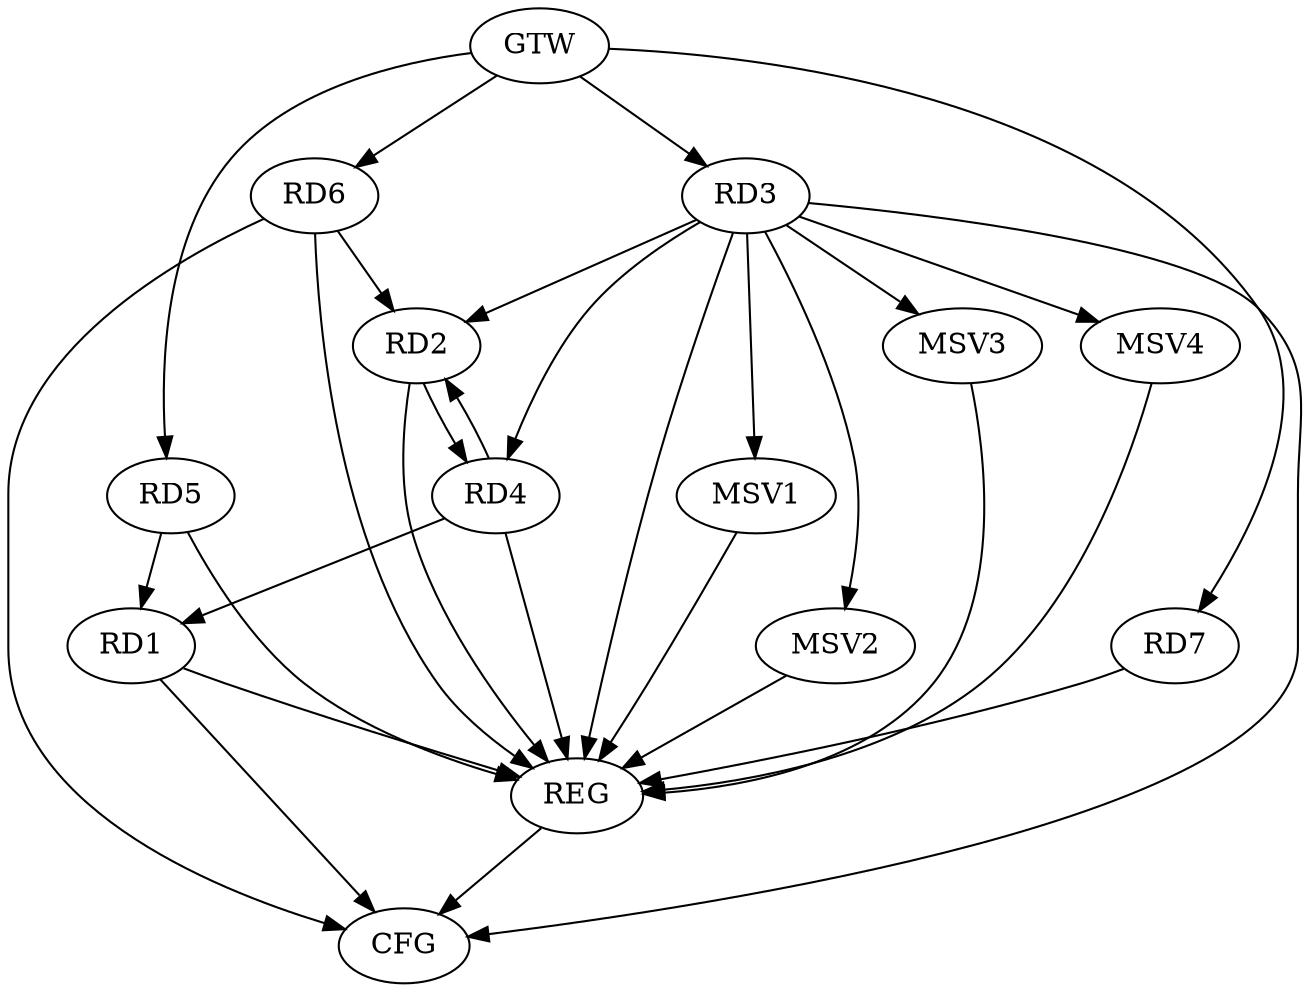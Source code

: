 strict digraph G {
  RD1 [ label="RD1" ];
  RD2 [ label="RD2" ];
  RD3 [ label="RD3" ];
  RD4 [ label="RD4" ];
  RD5 [ label="RD5" ];
  RD6 [ label="RD6" ];
  RD7 [ label="RD7" ];
  GTW [ label="GTW" ];
  REG [ label="REG" ];
  CFG [ label="CFG" ];
  MSV1 [ label="MSV1" ];
  MSV2 [ label="MSV2" ];
  MSV3 [ label="MSV3" ];
  MSV4 [ label="MSV4" ];
  RD4 -> RD1;
  RD5 -> RD1;
  RD3 -> RD2;
  RD2 -> RD4;
  RD4 -> RD2;
  RD6 -> RD2;
  RD3 -> RD4;
  GTW -> RD3;
  GTW -> RD5;
  GTW -> RD6;
  GTW -> RD7;
  RD1 -> REG;
  RD2 -> REG;
  RD3 -> REG;
  RD4 -> REG;
  RD5 -> REG;
  RD6 -> REG;
  RD7 -> REG;
  RD1 -> CFG;
  RD6 -> CFG;
  RD3 -> CFG;
  REG -> CFG;
  RD3 -> MSV1;
  MSV1 -> REG;
  RD3 -> MSV2;
  MSV2 -> REG;
  RD3 -> MSV3;
  MSV3 -> REG;
  RD3 -> MSV4;
  MSV4 -> REG;
}
